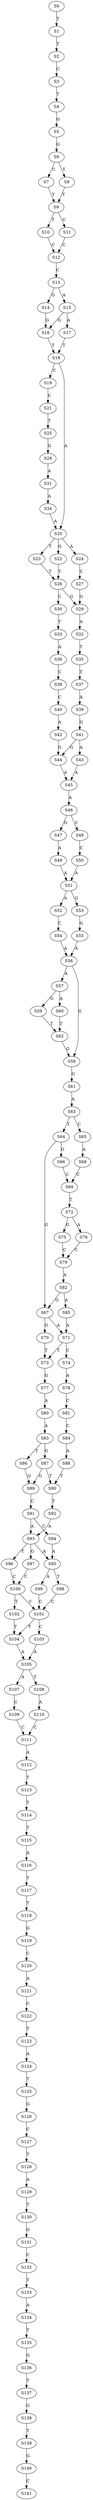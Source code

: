 strict digraph  {
	S0 -> S1 [ label = T ];
	S1 -> S2 [ label = T ];
	S2 -> S3 [ label = C ];
	S3 -> S4 [ label = T ];
	S4 -> S5 [ label = G ];
	S5 -> S6 [ label = G ];
	S6 -> S7 [ label = C ];
	S6 -> S8 [ label = T ];
	S7 -> S9 [ label = T ];
	S8 -> S9 [ label = T ];
	S9 -> S10 [ label = T ];
	S9 -> S11 [ label = C ];
	S10 -> S12 [ label = C ];
	S11 -> S12 [ label = C ];
	S12 -> S13 [ label = C ];
	S13 -> S14 [ label = G ];
	S13 -> S15 [ label = A ];
	S14 -> S16 [ label = G ];
	S15 -> S17 [ label = A ];
	S15 -> S16 [ label = G ];
	S16 -> S18 [ label = T ];
	S17 -> S18 [ label = T ];
	S18 -> S19 [ label = C ];
	S18 -> S20 [ label = A ];
	S19 -> S21 [ label = C ];
	S20 -> S22 [ label = G ];
	S20 -> S23 [ label = T ];
	S20 -> S24 [ label = A ];
	S21 -> S25 [ label = T ];
	S22 -> S26 [ label = T ];
	S23 -> S26 [ label = T ];
	S24 -> S27 [ label = C ];
	S25 -> S28 [ label = G ];
	S26 -> S29 [ label = G ];
	S26 -> S30 [ label = C ];
	S27 -> S29 [ label = G ];
	S28 -> S31 [ label = A ];
	S29 -> S32 [ label = A ];
	S30 -> S33 [ label = T ];
	S31 -> S34 [ label = A ];
	S32 -> S35 [ label = T ];
	S33 -> S36 [ label = A ];
	S34 -> S20 [ label = A ];
	S35 -> S37 [ label = T ];
	S36 -> S38 [ label = C ];
	S37 -> S39 [ label = A ];
	S38 -> S40 [ label = C ];
	S39 -> S41 [ label = G ];
	S40 -> S42 [ label = A ];
	S41 -> S43 [ label = A ];
	S41 -> S44 [ label = G ];
	S42 -> S44 [ label = G ];
	S43 -> S45 [ label = A ];
	S44 -> S45 [ label = A ];
	S45 -> S46 [ label = A ];
	S46 -> S47 [ label = G ];
	S46 -> S48 [ label = C ];
	S47 -> S49 [ label = A ];
	S48 -> S50 [ label = C ];
	S49 -> S51 [ label = A ];
	S50 -> S51 [ label = A ];
	S51 -> S52 [ label = A ];
	S51 -> S53 [ label = G ];
	S52 -> S54 [ label = C ];
	S53 -> S55 [ label = G ];
	S54 -> S56 [ label = A ];
	S55 -> S56 [ label = A ];
	S56 -> S57 [ label = A ];
	S56 -> S58 [ label = G ];
	S57 -> S59 [ label = G ];
	S57 -> S60 [ label = A ];
	S58 -> S61 [ label = G ];
	S59 -> S62 [ label = T ];
	S60 -> S62 [ label = T ];
	S61 -> S63 [ label = A ];
	S62 -> S58 [ label = G ];
	S63 -> S64 [ label = T ];
	S63 -> S65 [ label = C ];
	S64 -> S66 [ label = G ];
	S64 -> S67 [ label = G ];
	S65 -> S68 [ label = A ];
	S66 -> S69 [ label = C ];
	S67 -> S70 [ label = G ];
	S67 -> S71 [ label = A ];
	S68 -> S69 [ label = C ];
	S69 -> S72 [ label = T ];
	S70 -> S73 [ label = T ];
	S71 -> S74 [ label = C ];
	S71 -> S73 [ label = T ];
	S72 -> S75 [ label = G ];
	S72 -> S76 [ label = A ];
	S73 -> S77 [ label = G ];
	S74 -> S78 [ label = A ];
	S75 -> S79 [ label = C ];
	S76 -> S79 [ label = C ];
	S77 -> S80 [ label = A ];
	S78 -> S81 [ label = C ];
	S79 -> S82 [ label = A ];
	S80 -> S83 [ label = A ];
	S81 -> S84 [ label = C ];
	S82 -> S67 [ label = G ];
	S82 -> S85 [ label = A ];
	S83 -> S86 [ label = T ];
	S83 -> S87 [ label = G ];
	S84 -> S88 [ label = A ];
	S85 -> S71 [ label = A ];
	S86 -> S89 [ label = G ];
	S87 -> S89 [ label = G ];
	S87 -> S90 [ label = T ];
	S88 -> S90 [ label = T ];
	S89 -> S91 [ label = C ];
	S90 -> S92 [ label = T ];
	S91 -> S93 [ label = A ];
	S91 -> S94 [ label = C ];
	S92 -> S93 [ label = A ];
	S93 -> S95 [ label = A ];
	S93 -> S96 [ label = T ];
	S93 -> S97 [ label = G ];
	S94 -> S95 [ label = A ];
	S95 -> S98 [ label = T ];
	S95 -> S99 [ label = A ];
	S96 -> S100 [ label = C ];
	S97 -> S100 [ label = C ];
	S98 -> S101 [ label = C ];
	S99 -> S101 [ label = C ];
	S100 -> S102 [ label = T ];
	S100 -> S101 [ label = C ];
	S101 -> S103 [ label = C ];
	S101 -> S104 [ label = T ];
	S102 -> S104 [ label = T ];
	S103 -> S105 [ label = A ];
	S104 -> S105 [ label = A ];
	S105 -> S107 [ label = A ];
	S105 -> S108 [ label = T ];
	S107 -> S109 [ label = C ];
	S108 -> S110 [ label = A ];
	S109 -> S111 [ label = C ];
	S110 -> S111 [ label = C ];
	S111 -> S112 [ label = A ];
	S112 -> S113 [ label = T ];
	S113 -> S114 [ label = T ];
	S114 -> S115 [ label = T ];
	S115 -> S116 [ label = A ];
	S116 -> S117 [ label = T ];
	S117 -> S118 [ label = T ];
	S118 -> S119 [ label = G ];
	S119 -> S120 [ label = C ];
	S120 -> S121 [ label = A ];
	S121 -> S122 [ label = C ];
	S122 -> S123 [ label = T ];
	S123 -> S124 [ label = A ];
	S124 -> S125 [ label = T ];
	S125 -> S126 [ label = G ];
	S126 -> S127 [ label = C ];
	S127 -> S128 [ label = T ];
	S128 -> S129 [ label = A ];
	S129 -> S130 [ label = T ];
	S130 -> S131 [ label = G ];
	S131 -> S132 [ label = C ];
	S132 -> S133 [ label = T ];
	S133 -> S134 [ label = A ];
	S134 -> S135 [ label = T ];
	S135 -> S136 [ label = G ];
	S136 -> S137 [ label = T ];
	S137 -> S138 [ label = G ];
	S138 -> S139 [ label = T ];
	S139 -> S140 [ label = G ];
	S140 -> S141 [ label = C ];
}
